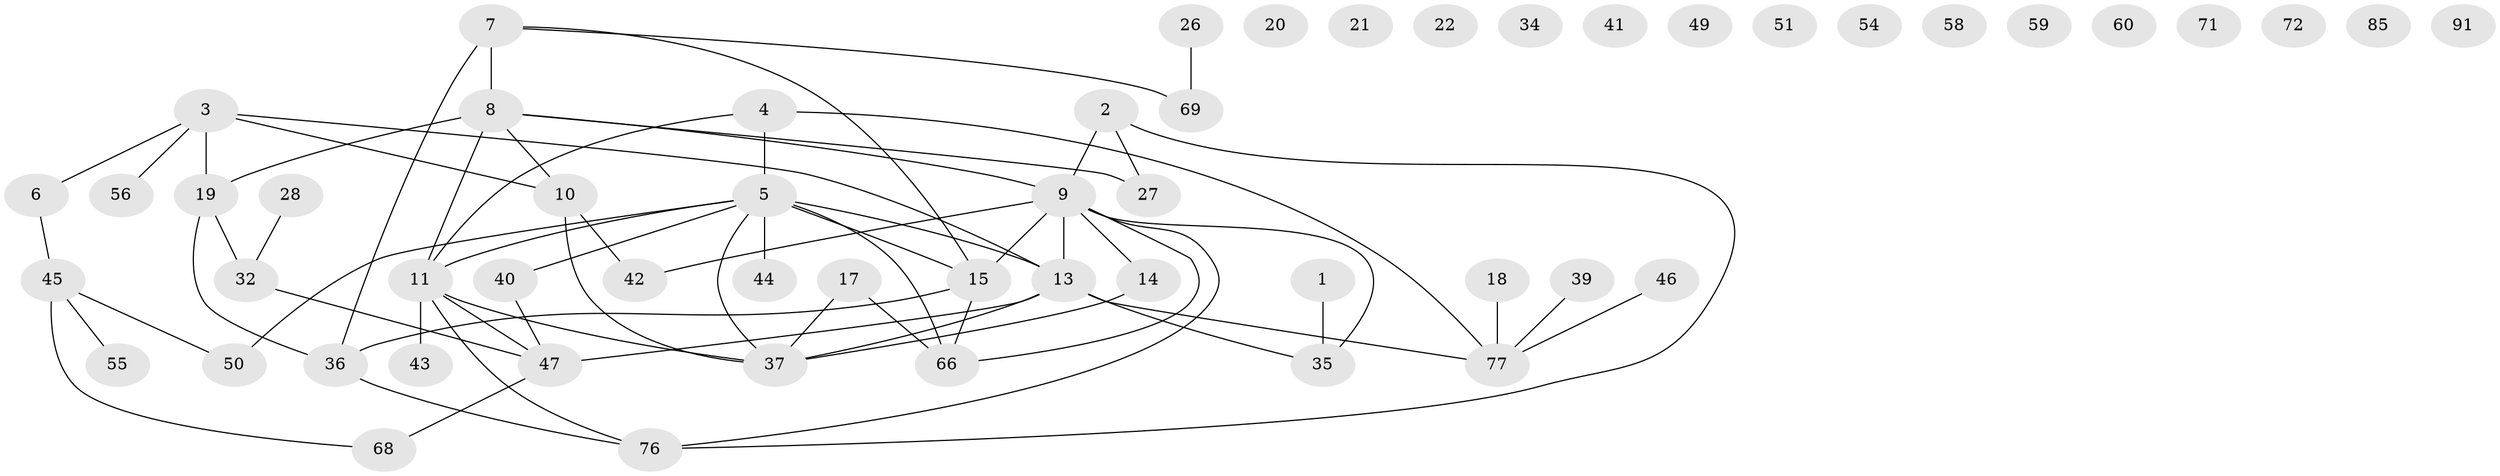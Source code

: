 // original degree distribution, {2: 0.34545454545454546, 1: 0.15454545454545454, 5: 0.11818181818181818, 3: 0.12727272727272726, 4: 0.10909090909090909, 0: 0.13636363636363635, 6: 0.00909090909090909}
// Generated by graph-tools (version 1.1) at 2025/13/03/09/25 04:13:01]
// undirected, 55 vertices, 66 edges
graph export_dot {
graph [start="1"]
  node [color=gray90,style=filled];
  1 [super="+12"];
  2 [super="+67"];
  3 [super="+31+82"];
  4 [super="+65"];
  5 [super="+95+29"];
  6 [super="+90+87"];
  7 [super="+16"];
  8 [super="+53+73"];
  9 [super="+38+105+52+25"];
  10;
  11 [super="+83+110+23+33"];
  13 [super="+93+30"];
  14 [super="+108"];
  15 [super="+24+81"];
  17 [super="+79"];
  18;
  19 [super="+106+64"];
  20;
  21;
  22;
  26 [super="+94"];
  27 [super="+63"];
  28 [super="+101"];
  32;
  34;
  35;
  36 [super="+74"];
  37 [super="+62"];
  39 [super="+107"];
  40;
  41;
  42;
  43;
  44;
  45 [super="+61"];
  46;
  47;
  49;
  50;
  51;
  54;
  55;
  56;
  58;
  59;
  60;
  66 [super="+88+75"];
  68;
  69 [super="+80+86"];
  71;
  72;
  76 [super="+96"];
  77;
  85;
  91;
  1 -- 35;
  2 -- 9;
  2 -- 27;
  2 -- 76;
  3 -- 19;
  3 -- 56;
  3 -- 6;
  3 -- 10;
  3 -- 13;
  4 -- 77;
  4 -- 11;
  4 -- 5;
  5 -- 40;
  5 -- 50;
  5 -- 13 [weight=2];
  5 -- 44;
  5 -- 66;
  5 -- 11;
  5 -- 15;
  5 -- 37;
  6 -- 45 [weight=2];
  7 -- 36 [weight=2];
  7 -- 69;
  7 -- 8;
  7 -- 15;
  8 -- 9;
  8 -- 11 [weight=2];
  8 -- 27;
  8 -- 10;
  8 -- 19;
  9 -- 35;
  9 -- 14;
  9 -- 13 [weight=3];
  9 -- 66;
  9 -- 42;
  9 -- 76;
  9 -- 15;
  10 -- 37;
  10 -- 42;
  11 -- 43;
  11 -- 76;
  11 -- 47;
  11 -- 37;
  13 -- 77;
  13 -- 35;
  13 -- 47;
  13 -- 37;
  14 -- 37;
  15 -- 36;
  15 -- 66;
  17 -- 66;
  17 -- 37;
  18 -- 77;
  19 -- 32;
  19 -- 36;
  26 -- 69;
  28 -- 32;
  32 -- 47;
  36 -- 76;
  39 -- 77;
  40 -- 47;
  45 -- 50;
  45 -- 68;
  45 -- 55;
  46 -- 77;
  47 -- 68;
}
